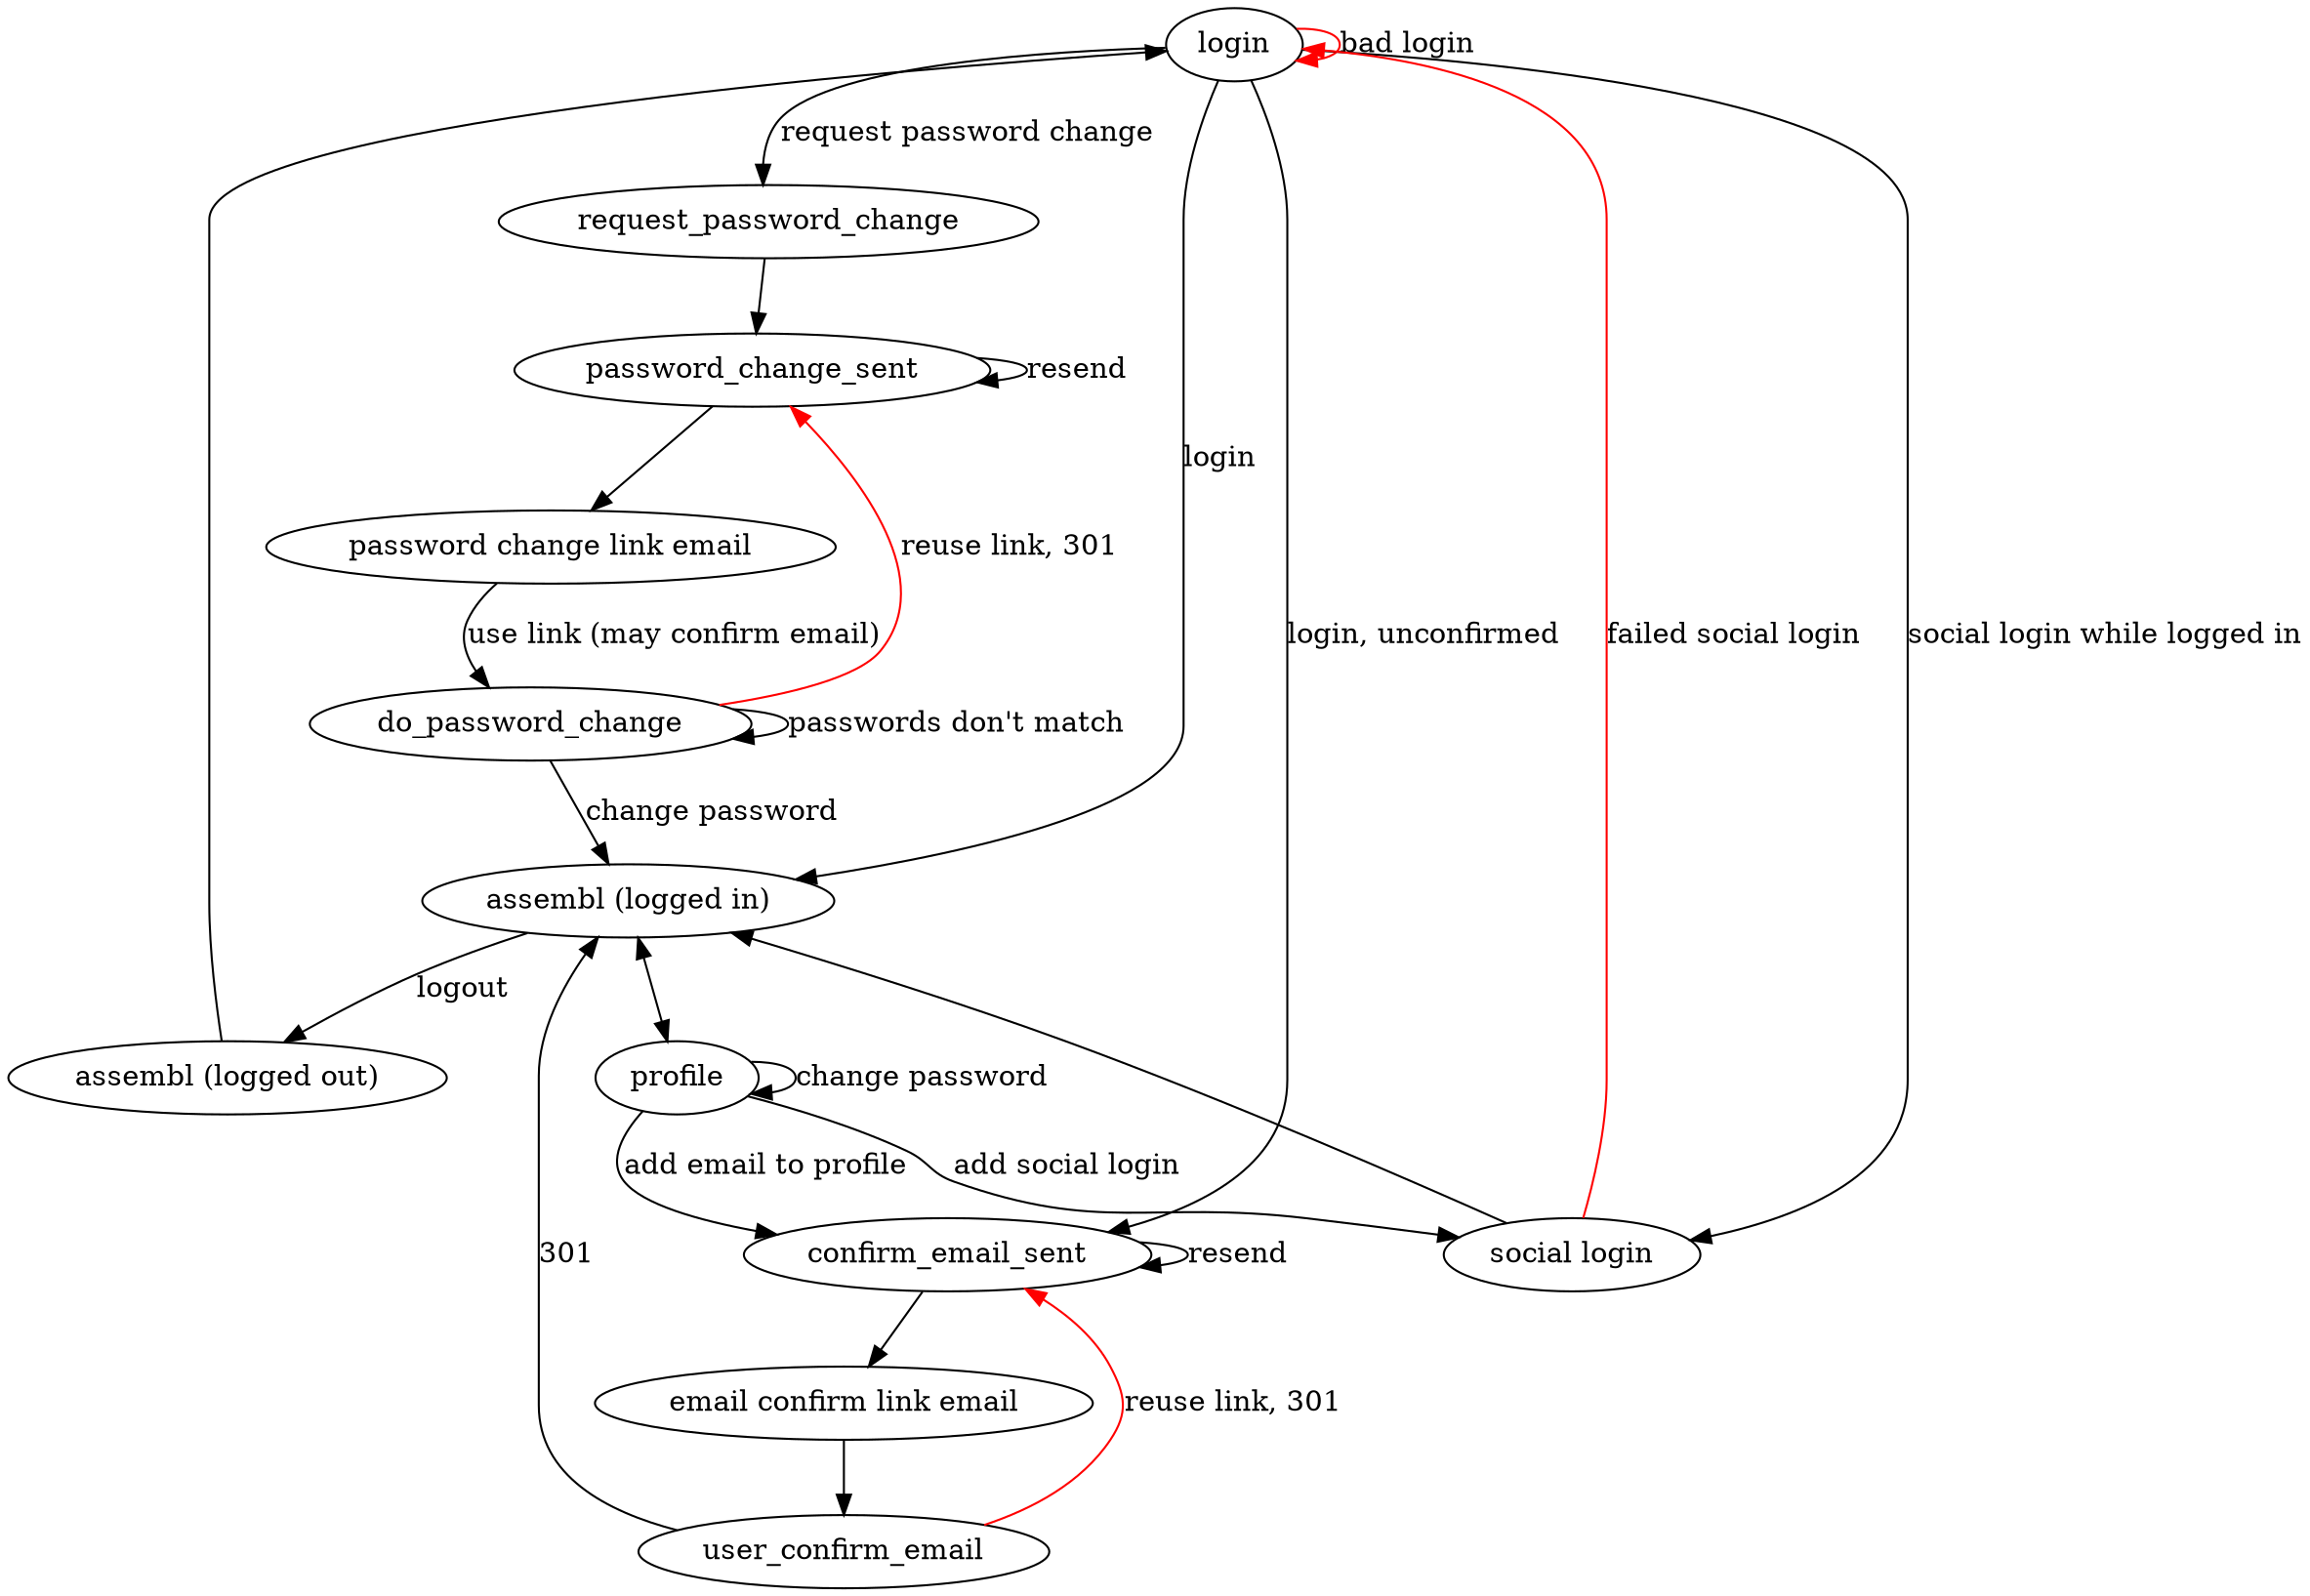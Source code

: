 strict digraph {

    login;
    "request_password_change";
    "email confirm link email";
    "password change link email";
    "assembl (logged out)";
    "profile";
    "assembl (logged in)";
    "user_confirm_email";
    #"confirm_user_email";
    "confirm_email_sent" ;
    "password_change_sent";

    login -> "assembl (logged in)" [label=login];
    login->login [label="bad login", color=red];
    login -> "confirm_email_sent" [label="register"];
    login -> "social login";
    "social login" -> "assembl (logged in)";
    "social login" -> login [color=red, label="failed social login"];
    login -> "confirm_email_sent" [label="login, unconfirmed"];
    "confirm_email_sent" -> "confirm_email_sent" [label=resend];
    confirm_email_sent -> "email confirm link email";
    "email confirm link email"->user_confirm_email;
    user_confirm_email->"assembl (logged in)" [label=301];
    user_confirm_email->confirm_email_sent [label="reuse link, 301", color=red];
    login->request_password_change [label="request password change"];
    request_password_change->password_change_sent;
    password_change_sent->password_change_sent [label=resend];
    password_change_sent->"password change link email";
    "password change link email"->"do_password_change" [label="use link (may confirm email)"];

    "do_password_change"->"assembl (logged in)" [label="change password"];
    "do_password_change"->"do_password_change" [label="passwords don't match"];
    "do_password_change"->"password_change_sent" [label="reuse link, 301", color=red];
    "assembl (logged in)" -> "assembl (logged out)" [label="logout"];
    "assembl (logged out)" -> login;
    login -> "social login" [label="social login while logged in"];
    "assembl (logged in)" -> profile [dir="both"];
    "profile" -> "social login" [label="add social login"];
    profile->profile [label="change password"];
    profile->confirm_email_sent [label="add email to profile"];
    #"confirm_user_email"->"email confirm link email";
}